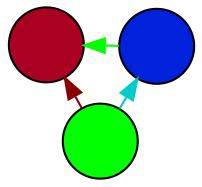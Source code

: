 digraph metaversation {
node [label="", style=filled, shape=circle]
a [fillcolor="#aa0022"]
b [fillcolor="#0022dd"]
c [fillcolor="#00ff00"]
c->a [color="#880000"]
b->a [color="#00ff00"]
c->b [color="#00cccc"]
bgcolor=transparent
layout=fdp
root=g
}

